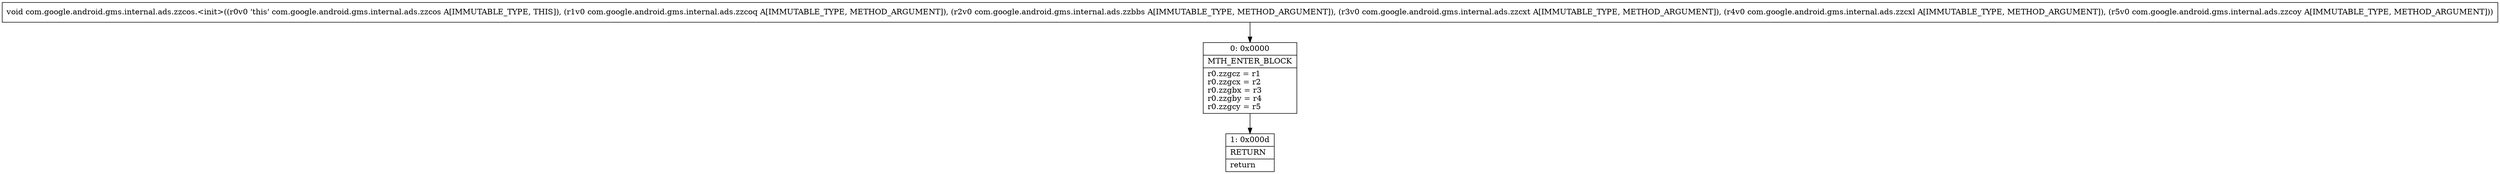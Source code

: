 digraph "CFG forcom.google.android.gms.internal.ads.zzcos.\<init\>(Lcom\/google\/android\/gms\/internal\/ads\/zzcoq;Lcom\/google\/android\/gms\/internal\/ads\/zzbbs;Lcom\/google\/android\/gms\/internal\/ads\/zzcxt;Lcom\/google\/android\/gms\/internal\/ads\/zzcxl;Lcom\/google\/android\/gms\/internal\/ads\/zzcoy;)V" {
Node_0 [shape=record,label="{0\:\ 0x0000|MTH_ENTER_BLOCK\l|r0.zzgcz = r1\lr0.zzgcx = r2\lr0.zzgbx = r3\lr0.zzgby = r4\lr0.zzgcy = r5\l}"];
Node_1 [shape=record,label="{1\:\ 0x000d|RETURN\l|return\l}"];
MethodNode[shape=record,label="{void com.google.android.gms.internal.ads.zzcos.\<init\>((r0v0 'this' com.google.android.gms.internal.ads.zzcos A[IMMUTABLE_TYPE, THIS]), (r1v0 com.google.android.gms.internal.ads.zzcoq A[IMMUTABLE_TYPE, METHOD_ARGUMENT]), (r2v0 com.google.android.gms.internal.ads.zzbbs A[IMMUTABLE_TYPE, METHOD_ARGUMENT]), (r3v0 com.google.android.gms.internal.ads.zzcxt A[IMMUTABLE_TYPE, METHOD_ARGUMENT]), (r4v0 com.google.android.gms.internal.ads.zzcxl A[IMMUTABLE_TYPE, METHOD_ARGUMENT]), (r5v0 com.google.android.gms.internal.ads.zzcoy A[IMMUTABLE_TYPE, METHOD_ARGUMENT])) }"];
MethodNode -> Node_0;
Node_0 -> Node_1;
}

